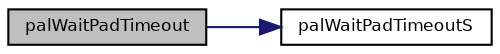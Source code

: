 digraph "palWaitPadTimeout"
{
  bgcolor="transparent";
  edge [fontname="Helvetica",fontsize="8",labelfontname="Helvetica",labelfontsize="8"];
  node [fontname="Helvetica",fontsize="8",shape=record];
  rankdir="LR";
  Node10 [label="palWaitPadTimeout",height=0.2,width=0.4,color="black", fillcolor="grey75", style="filled", fontcolor="black"];
  Node10 -> Node11 [color="midnightblue",fontsize="8",style="solid",fontname="Helvetica"];
  Node11 [label="palWaitPadTimeoutS",height=0.2,width=0.4,color="black",URL="$group___p_a_l.html#ga43732cbeebdcc5e769c5a4d3e5181b7e",tooltip="Waits for an edge on the specified port/pad. "];
}
